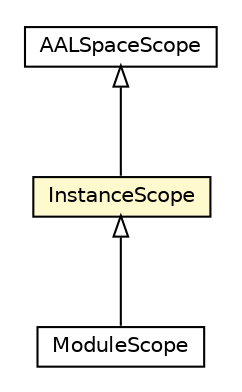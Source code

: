 #!/usr/local/bin/dot
#
# Class diagram 
# Generated by UMLGraph version R5_6-24-gf6e263 (http://www.umlgraph.org/)
#

digraph G {
	edge [fontname="Helvetica",fontsize=10,labelfontname="Helvetica",labelfontsize=10];
	node [fontname="Helvetica",fontsize=10,shape=plaintext];
	nodesep=0.25;
	ranksep=0.5;
	// org.universAAL.middleware.interfaces.configuration.scope.ModuleScope
	c4872733 [label=<<table title="org.universAAL.middleware.interfaces.configuration.scope.ModuleScope" border="0" cellborder="1" cellspacing="0" cellpadding="2" port="p" href="./ModuleScope.html">
		<tr><td><table border="0" cellspacing="0" cellpadding="1">
<tr><td align="center" balign="center"> ModuleScope </td></tr>
		</table></td></tr>
		</table>>, URL="./ModuleScope.html", fontname="Helvetica", fontcolor="black", fontsize=10.0];
	// org.universAAL.middleware.interfaces.configuration.scope.AALSpaceScope
	c4872737 [label=<<table title="org.universAAL.middleware.interfaces.configuration.scope.AALSpaceScope" border="0" cellborder="1" cellspacing="0" cellpadding="2" port="p" href="./AALSpaceScope.html">
		<tr><td><table border="0" cellspacing="0" cellpadding="1">
<tr><td align="center" balign="center"> AALSpaceScope </td></tr>
		</table></td></tr>
		</table>>, URL="./AALSpaceScope.html", fontname="Helvetica", fontcolor="black", fontsize=10.0];
	// org.universAAL.middleware.interfaces.configuration.scope.InstanceScope
	c4872738 [label=<<table title="org.universAAL.middleware.interfaces.configuration.scope.InstanceScope" border="0" cellborder="1" cellspacing="0" cellpadding="2" port="p" bgcolor="lemonChiffon" href="./InstanceScope.html">
		<tr><td><table border="0" cellspacing="0" cellpadding="1">
<tr><td align="center" balign="center"> InstanceScope </td></tr>
		</table></td></tr>
		</table>>, URL="./InstanceScope.html", fontname="Helvetica", fontcolor="black", fontsize=10.0];
	//org.universAAL.middleware.interfaces.configuration.scope.ModuleScope extends org.universAAL.middleware.interfaces.configuration.scope.InstanceScope
	c4872738:p -> c4872733:p [dir=back,arrowtail=empty];
	//org.universAAL.middleware.interfaces.configuration.scope.InstanceScope extends org.universAAL.middleware.interfaces.configuration.scope.AALSpaceScope
	c4872737:p -> c4872738:p [dir=back,arrowtail=empty];
}

